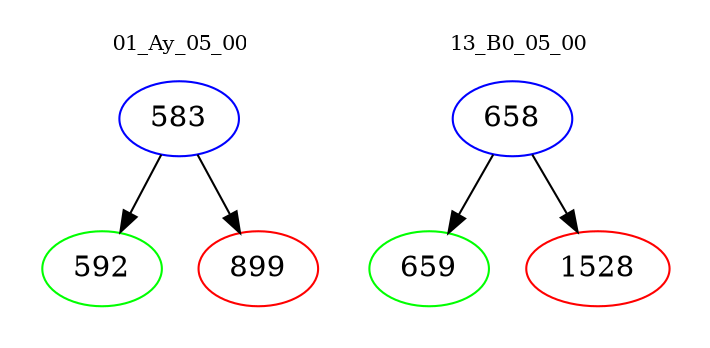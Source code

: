 digraph{
subgraph cluster_0 {
color = white
label = "01_Ay_05_00";
fontsize=10;
T0_583 [label="583", color="blue"]
T0_583 -> T0_592 [color="black"]
T0_592 [label="592", color="green"]
T0_583 -> T0_899 [color="black"]
T0_899 [label="899", color="red"]
}
subgraph cluster_1 {
color = white
label = "13_B0_05_00";
fontsize=10;
T1_658 [label="658", color="blue"]
T1_658 -> T1_659 [color="black"]
T1_659 [label="659", color="green"]
T1_658 -> T1_1528 [color="black"]
T1_1528 [label="1528", color="red"]
}
}
